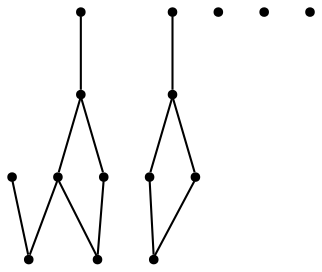 graph {
  node [shape=point,comment="{\"directed\":false,\"doi\":\"10.1007/978-3-642-18469-7_23\",\"figure\":\"3 (1)\"}"]

  v0 [pos="1040.2835215137882,791.5223324750666"]
  v1 [pos="1040.2835215137882,879.2196901743175"]
  v2 [pos="1040.2835215137882,1142.320156945821"]
  v3 [pos="1040.2835215137882,1230.0175146450722"]
  v4 [pos="952.5235412918881,1230.0175146450722"]
  v5 [pos="952.5235412918881,791.5223324750666"]
  v6 [pos="952.5235412918881,879.2196901743175"]
  v7 [pos="952.5235412918883,966.9213718873189"]
  v8 [pos="952.5235412918881,1142.320156945821"]
  v9 [pos="864.7636247007877,966.9213718873189"]
  v10 [pos="864.7636247007875,791.5223324750666"]
  v11 [pos="864.7636247007875,1142.320156945821"]
  v12 [pos="777.0079077424427,1230.0175146450722"]
  v13 [pos="601.4922105621979,879.2196901743175"]
  v14 [pos="601.4922105621979,1230.0175146450722"]

  v0 -- v1 [id="-1",pos="1040.2835215137882,791.5223324750666 1040.2793218810323,823.2315970745556 1040.2793218810323,846.8478340560371 1040.2835215137882,879.2196901743175"]
  v2 -- v3 [id="-8",pos="1040.2835215137882,1142.320156945821 1040.2793218810323,1174.0294215453102 1040.2793218810323,1197.6456585267915 1040.2835215137882,1230.0175146450722"]
  v4 -- v3 [id="-9",pos="952.5235412918881,1230.0175146450722 984.2622022133186,1230.0175146450722 1007.8941720384005,1230.0175146450722 1040.2835215137882,1230.0175146450722"]
  v5 -- v0 [id="-10",pos="952.5235412918881,791.5223324750666 984.2539302094056,791.5223324750666 1007.8859000344875,791.5223324750666 1040.2835215137882,791.5223324750666"]
  v6 -- v1 [id="-12",pos="952.5235412918881,879.2196901743175 984.2539302094056,879.2196901743175 1007.8859000344875,879.2196901743175 1040.2835215137882,879.2196901743175"]
  v8 -- v2 [id="-14",pos="952.5235412918881,1142.320156945821 984.2539302094056,1142.3160236973836 1007.8859000344875,1142.3160236973836 1040.2835215137882,1142.320156945821"]
  v5 -- v6 [id="-15",pos="952.5235412918881,791.5223324750666 952.5236049226875,823.2315970745556 952.5236049226875,846.8478340560371 952.5235412918881,879.2196901743175"]
  v6 -- v7 [id="-16",pos="952.5235412918881,879.2196901743175 952.5236049226875,910.9332787875569 952.5236049226875,934.5495157690382 952.5235412918883,966.9213718873189"]
  v8 -- v4 [id="-20",pos="952.5235412918881,1142.320156945821 952.5236049226875,1174.0294215453102 952.5236049226875,1197.6456585267915 952.5235412918881,1230.0175146450722"]
  v9 -- v7 [id="-23",pos="864.7636247007877,966.9213718873189 896.4982132510607,966.9213718873189 920.130246706942,966.9213718873189 952.5235412918883,966.9213718873189"]
  v10 -- v5 [id="-25",pos="864.7636247007875,791.5223324750666 896.4981496202614,791.5223324750666 920.1301194453433,791.5223324750666 952.5235412918881,791.5223324750666"]
  v11 -- v8 [id="-26",pos="864.7636247007875,1142.320156945821 896.4981496202614,1142.3160236973836 920.1301194453433,1142.3160236973836 952.5235412918881,1142.320156945821"]
}